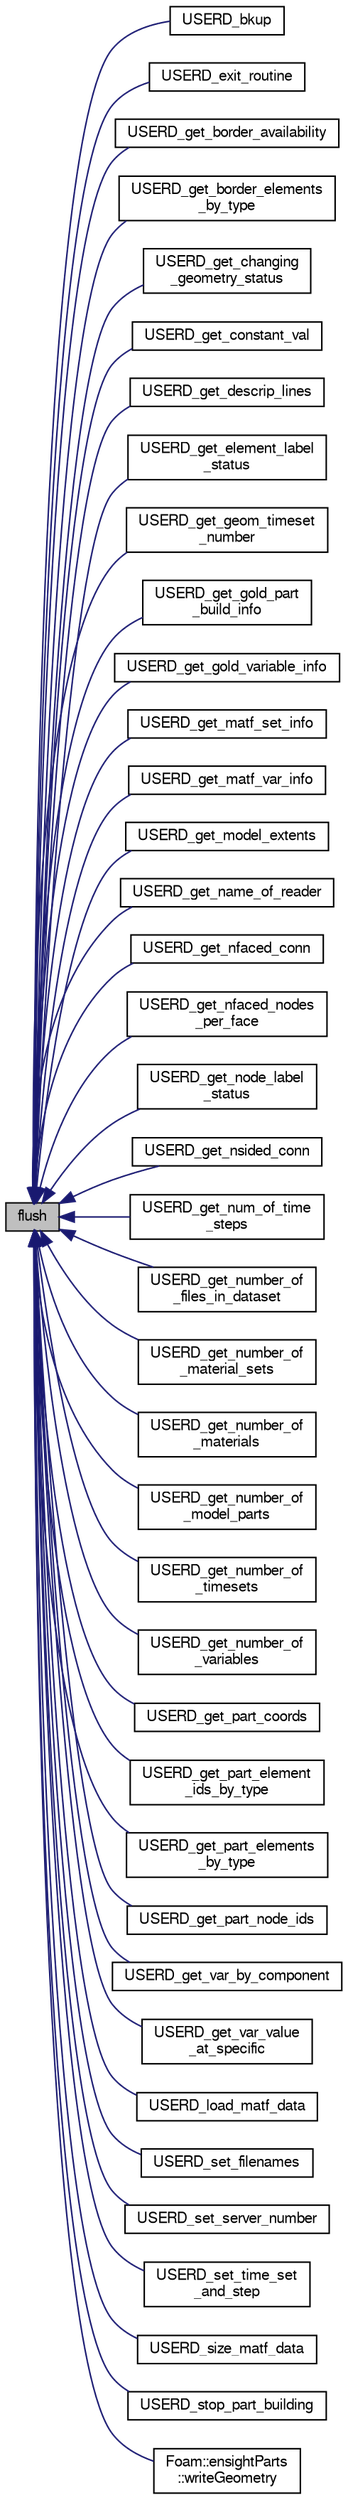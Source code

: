 digraph "flush"
{
  bgcolor="transparent";
  edge [fontname="FreeSans",fontsize="10",labelfontname="FreeSans",labelfontsize="10"];
  node [fontname="FreeSans",fontsize="10",shape=record];
  rankdir="LR";
  Node1 [label="flush",height=0.2,width=0.4,color="black", fillcolor="grey75", style="filled" fontcolor="black"];
  Node1 -> Node2 [dir="back",color="midnightblue",fontsize="10",style="solid",fontname="FreeSans"];
  Node2 [label="USERD_bkup",height=0.2,width=0.4,color="black",URL="$a03929.html#ac4b43d575859e31f4e5b084202b0219e"];
  Node1 -> Node3 [dir="back",color="midnightblue",fontsize="10",style="solid",fontname="FreeSans"];
  Node3 [label="USERD_exit_routine",height=0.2,width=0.4,color="black",URL="$a03930.html#a94810c3ce36acf609b4a9db1a23fd62b"];
  Node1 -> Node4 [dir="back",color="midnightblue",fontsize="10",style="solid",fontname="FreeSans"];
  Node4 [label="USERD_get_border_availability",height=0.2,width=0.4,color="black",URL="$a03931.html#a65e3e16d25066320e78397b6be3ff024"];
  Node1 -> Node5 [dir="back",color="midnightblue",fontsize="10",style="solid",fontname="FreeSans"];
  Node5 [label="USERD_get_border_elements\l_by_type",height=0.2,width=0.4,color="black",URL="$a03932.html#aaf19bfcbbe0586e164e3b65d1f6de370"];
  Node1 -> Node6 [dir="back",color="midnightblue",fontsize="10",style="solid",fontname="FreeSans"];
  Node6 [label="USERD_get_changing\l_geometry_status",height=0.2,width=0.4,color="black",URL="$a03933.html#a4a5c58a6083ac279d3366b5f103333d7"];
  Node1 -> Node7 [dir="back",color="midnightblue",fontsize="10",style="solid",fontname="FreeSans"];
  Node7 [label="USERD_get_constant_val",height=0.2,width=0.4,color="black",URL="$a03934.html#a94948ee078f67879d3f3c934b541c267"];
  Node1 -> Node8 [dir="back",color="midnightblue",fontsize="10",style="solid",fontname="FreeSans"];
  Node8 [label="USERD_get_descrip_lines",height=0.2,width=0.4,color="black",URL="$a03936.html#a9c0289c927d995b891beda31cdef600d"];
  Node1 -> Node9 [dir="back",color="midnightblue",fontsize="10",style="solid",fontname="FreeSans"];
  Node9 [label="USERD_get_element_label\l_status",height=0.2,width=0.4,color="black",URL="$a03937.html#a0189beb391af1242e02d64064cd1a607"];
  Node1 -> Node10 [dir="back",color="midnightblue",fontsize="10",style="solid",fontname="FreeSans"];
  Node10 [label="USERD_get_geom_timeset\l_number",height=0.2,width=0.4,color="black",URL="$a03938.html#a7d39f6b5f3737ce5c47d72d82b3ab202"];
  Node1 -> Node11 [dir="back",color="midnightblue",fontsize="10",style="solid",fontname="FreeSans"];
  Node11 [label="USERD_get_gold_part\l_build_info",height=0.2,width=0.4,color="black",URL="$a03939.html#a512588b506ad4b9e377d387553a7a377"];
  Node1 -> Node12 [dir="back",color="midnightblue",fontsize="10",style="solid",fontname="FreeSans"];
  Node12 [label="USERD_get_gold_variable_info",height=0.2,width=0.4,color="black",URL="$a03940.html#afabd108bc2b1999b1d1209b5ae0fe677"];
  Node1 -> Node13 [dir="back",color="midnightblue",fontsize="10",style="solid",fontname="FreeSans"];
  Node13 [label="USERD_get_matf_set_info",height=0.2,width=0.4,color="black",URL="$a03941.html#aa73086b4c4cbc03092b0d08bd9d39300"];
  Node1 -> Node14 [dir="back",color="midnightblue",fontsize="10",style="solid",fontname="FreeSans"];
  Node14 [label="USERD_get_matf_var_info",height=0.2,width=0.4,color="black",URL="$a03942.html#aa576329958db70653ecb1e749c55c97d"];
  Node1 -> Node15 [dir="back",color="midnightblue",fontsize="10",style="solid",fontname="FreeSans"];
  Node15 [label="USERD_get_model_extents",height=0.2,width=0.4,color="black",URL="$a03944.html#abcf156fe103fa7eb558317f46149dee2"];
  Node1 -> Node16 [dir="back",color="midnightblue",fontsize="10",style="solid",fontname="FreeSans"];
  Node16 [label="USERD_get_name_of_reader",height=0.2,width=0.4,color="black",URL="$a03945.html#aef8a1f3cf7555364a3a1c01b02f9a5a8"];
  Node1 -> Node17 [dir="back",color="midnightblue",fontsize="10",style="solid",fontname="FreeSans"];
  Node17 [label="USERD_get_nfaced_conn",height=0.2,width=0.4,color="black",URL="$a03946.html#a1b4f63effe4e52e37f449c868bd98023"];
  Node1 -> Node18 [dir="back",color="midnightblue",fontsize="10",style="solid",fontname="FreeSans"];
  Node18 [label="USERD_get_nfaced_nodes\l_per_face",height=0.2,width=0.4,color="black",URL="$a03947.html#a8a930a46d2ab9d4e98d44e9009b0d95e"];
  Node1 -> Node19 [dir="back",color="midnightblue",fontsize="10",style="solid",fontname="FreeSans"];
  Node19 [label="USERD_get_node_label\l_status",height=0.2,width=0.4,color="black",URL="$a03948.html#a966616944b32be55787ec0d4696cc2b9"];
  Node1 -> Node20 [dir="back",color="midnightblue",fontsize="10",style="solid",fontname="FreeSans"];
  Node20 [label="USERD_get_nsided_conn",height=0.2,width=0.4,color="black",URL="$a03949.html#a6a7686c6a132d30263b34a33cb07287b"];
  Node1 -> Node21 [dir="back",color="midnightblue",fontsize="10",style="solid",fontname="FreeSans"];
  Node21 [label="USERD_get_num_of_time\l_steps",height=0.2,width=0.4,color="black",URL="$a03950.html#ac2dd210881eeec5d5c9cb77b5f271117"];
  Node1 -> Node22 [dir="back",color="midnightblue",fontsize="10",style="solid",fontname="FreeSans"];
  Node22 [label="USERD_get_number_of\l_files_in_dataset",height=0.2,width=0.4,color="black",URL="$a03951.html#acdbe6d079d6fc259944a4e321755bfe5"];
  Node1 -> Node23 [dir="back",color="midnightblue",fontsize="10",style="solid",fontname="FreeSans"];
  Node23 [label="USERD_get_number_of\l_material_sets",height=0.2,width=0.4,color="black",URL="$a03952.html#a5ad2122c45081dd97a18ef76b0347a6b"];
  Node1 -> Node24 [dir="back",color="midnightblue",fontsize="10",style="solid",fontname="FreeSans"];
  Node24 [label="USERD_get_number_of\l_materials",height=0.2,width=0.4,color="black",URL="$a03953.html#a795957ebb8efe118ca2037de30512061"];
  Node1 -> Node25 [dir="back",color="midnightblue",fontsize="10",style="solid",fontname="FreeSans"];
  Node25 [label="USERD_get_number_of\l_model_parts",height=0.2,width=0.4,color="black",URL="$a03954.html#ad8a970d72e1fe38c0bcbe6febcca1d82"];
  Node1 -> Node26 [dir="back",color="midnightblue",fontsize="10",style="solid",fontname="FreeSans"];
  Node26 [label="USERD_get_number_of\l_timesets",height=0.2,width=0.4,color="black",URL="$a03956.html#ad20513fe515fbfd79fc0193a44dd66da"];
  Node1 -> Node27 [dir="back",color="midnightblue",fontsize="10",style="solid",fontname="FreeSans"];
  Node27 [label="USERD_get_number_of\l_variables",height=0.2,width=0.4,color="black",URL="$a03955.html#a5f28d0b3b9000e2e126ee25ed9191a8b"];
  Node1 -> Node28 [dir="back",color="midnightblue",fontsize="10",style="solid",fontname="FreeSans"];
  Node28 [label="USERD_get_part_coords",height=0.2,width=0.4,color="black",URL="$a03957.html#a1b16b606af4a5b21f22291f37ded082c"];
  Node1 -> Node29 [dir="back",color="midnightblue",fontsize="10",style="solid",fontname="FreeSans"];
  Node29 [label="USERD_get_part_element\l_ids_by_type",height=0.2,width=0.4,color="black",URL="$a03958.html#aa93299ff62132741723536566d4113d7"];
  Node1 -> Node30 [dir="back",color="midnightblue",fontsize="10",style="solid",fontname="FreeSans"];
  Node30 [label="USERD_get_part_elements\l_by_type",height=0.2,width=0.4,color="black",URL="$a03959.html#a2d0b5709972302677b9bced3447ccee4"];
  Node1 -> Node31 [dir="back",color="midnightblue",fontsize="10",style="solid",fontname="FreeSans"];
  Node31 [label="USERD_get_part_node_ids",height=0.2,width=0.4,color="black",URL="$a03960.html#a25a505e7c756d04e81800f24661b8dbe"];
  Node1 -> Node32 [dir="back",color="midnightblue",fontsize="10",style="solid",fontname="FreeSans"];
  Node32 [label="USERD_get_var_by_component",height=0.2,width=0.4,color="black",URL="$a03965.html#a044893c296048b972d2abd38de1aeb3f"];
  Node1 -> Node33 [dir="back",color="midnightblue",fontsize="10",style="solid",fontname="FreeSans"];
  Node33 [label="USERD_get_var_value\l_at_specific",height=0.2,width=0.4,color="black",URL="$a03966.html#a0576a534bca0ec95b0d7bf19d79bfb91"];
  Node1 -> Node34 [dir="back",color="midnightblue",fontsize="10",style="solid",fontname="FreeSans"];
  Node34 [label="USERD_load_matf_data",height=0.2,width=0.4,color="black",URL="$a03967.html#ad0d3ceed9b4045108f5416a4057f23f6"];
  Node1 -> Node35 [dir="back",color="midnightblue",fontsize="10",style="solid",fontname="FreeSans"];
  Node35 [label="USERD_set_filenames",height=0.2,width=0.4,color="black",URL="$a03968.html#a73e62bcf05487bf34312374703ecfed5"];
  Node1 -> Node36 [dir="back",color="midnightblue",fontsize="10",style="solid",fontname="FreeSans"];
  Node36 [label="USERD_set_server_number",height=0.2,width=0.4,color="black",URL="$a03969.html#a0b73ec46bf012876a8a2073311592cd2"];
  Node1 -> Node37 [dir="back",color="midnightblue",fontsize="10",style="solid",fontname="FreeSans"];
  Node37 [label="USERD_set_time_set\l_and_step",height=0.2,width=0.4,color="black",URL="$a03970.html#ae49f50e250aeb725d98b3df431b0f47b"];
  Node1 -> Node38 [dir="back",color="midnightblue",fontsize="10",style="solid",fontname="FreeSans"];
  Node38 [label="USERD_size_matf_data",height=0.2,width=0.4,color="black",URL="$a03971.html#a8af9f69edb3591c358d6103789c3c3f0"];
  Node1 -> Node39 [dir="back",color="midnightblue",fontsize="10",style="solid",fontname="FreeSans"];
  Node39 [label="USERD_stop_part_building",height=0.2,width=0.4,color="black",URL="$a03972.html#a5626eff2e56e80329bdb6b72d6bde38c"];
  Node1 -> Node40 [dir="back",color="midnightblue",fontsize="10",style="solid",fontname="FreeSans"];
  Node40 [label="Foam::ensightParts\l::writeGeometry",height=0.2,width=0.4,color="black",URL="$a00628.html#a718c90405e8b6ab1553bd5893333798f",tooltip="Write the geometry. "];
}

